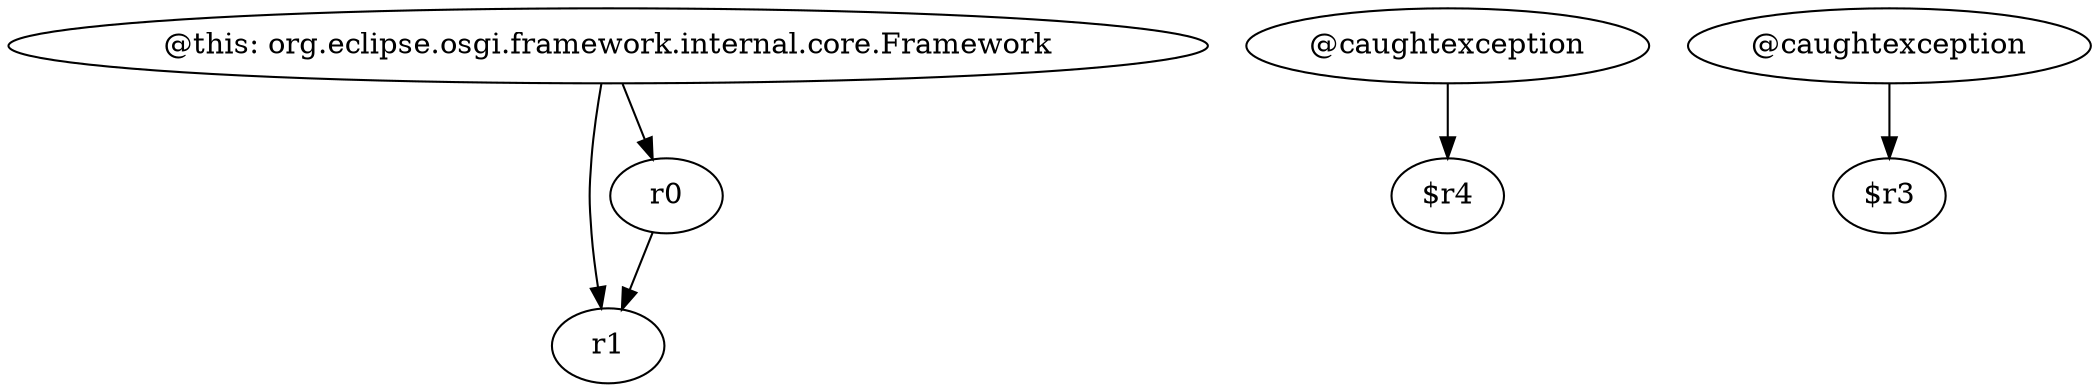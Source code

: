 digraph g {
0[label="@this: org.eclipse.osgi.framework.internal.core.Framework"]
1[label="r1"]
0->1[label=""]
2[label="r0"]
0->2[label=""]
3[label="@caughtexception"]
4[label="$r4"]
3->4[label=""]
2->1[label=""]
5[label="@caughtexception"]
6[label="$r3"]
5->6[label=""]
}